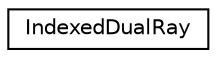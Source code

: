 digraph "Graphical Class Hierarchy"
{
 // LATEX_PDF_SIZE
  edge [fontname="Helvetica",fontsize="10",labelfontname="Helvetica",labelfontsize="10"];
  node [fontname="Helvetica",fontsize="10",shape=record];
  rankdir="LR";
  Node0 [label="IndexedDualRay",height=0.2,width=0.4,color="black", fillcolor="white", style="filled",URL="$structoperations__research_1_1math__opt_1_1_indexed_dual_ray.html",tooltip=" "];
}

